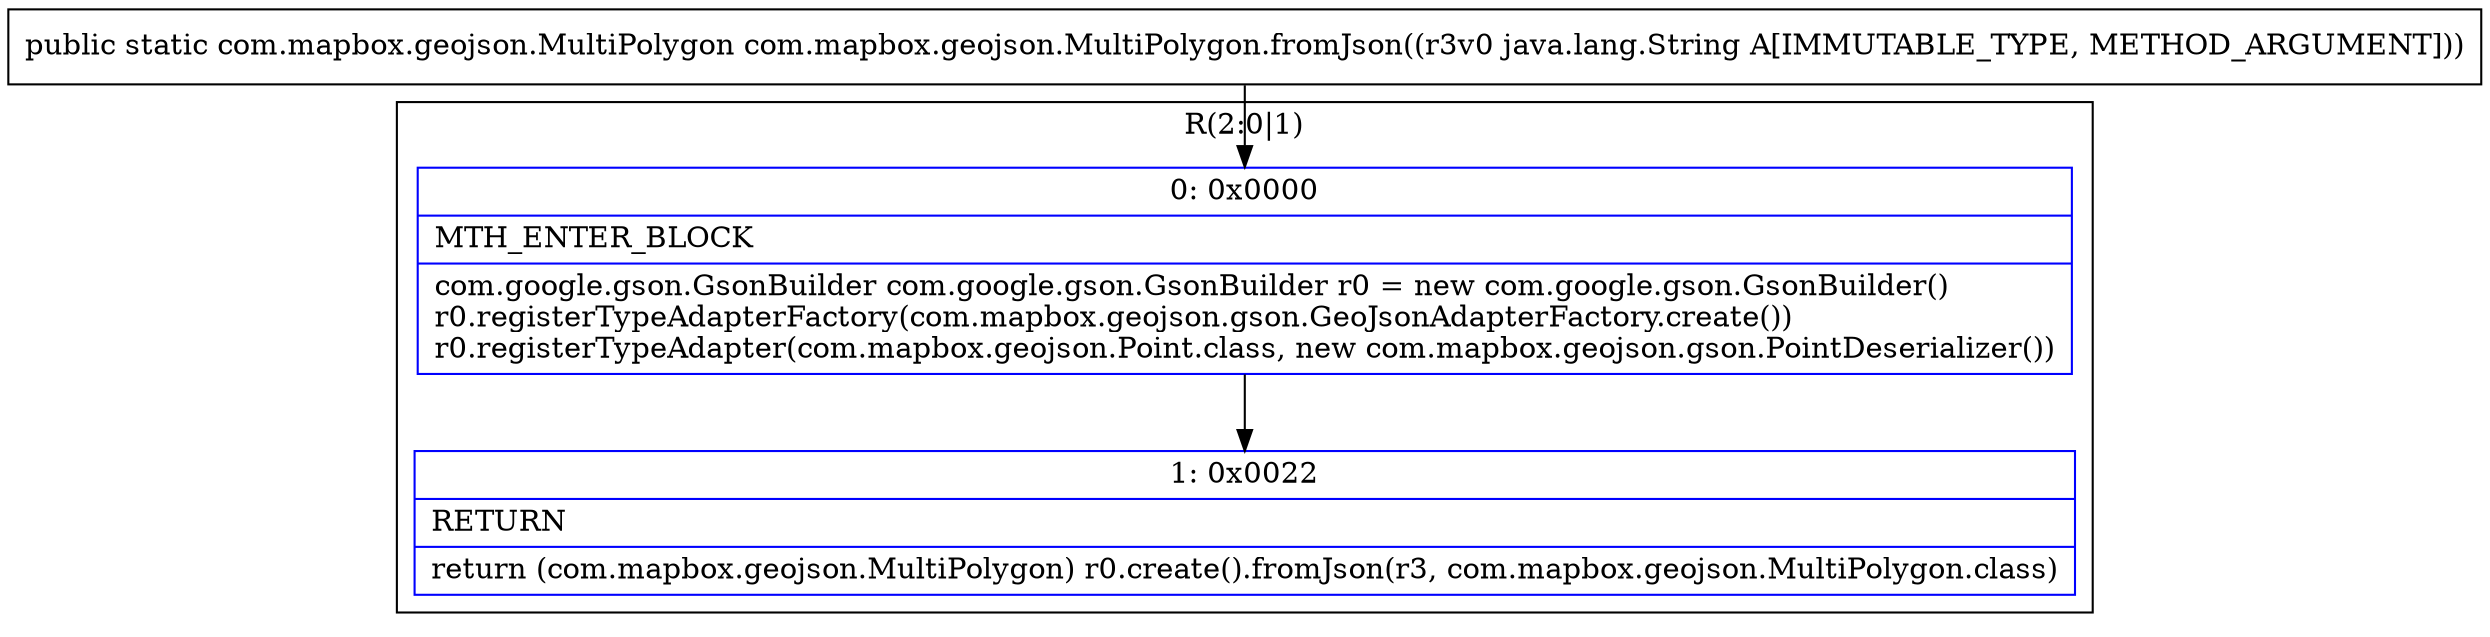 digraph "CFG forcom.mapbox.geojson.MultiPolygon.fromJson(Ljava\/lang\/String;)Lcom\/mapbox\/geojson\/MultiPolygon;" {
subgraph cluster_Region_814847402 {
label = "R(2:0|1)";
node [shape=record,color=blue];
Node_0 [shape=record,label="{0\:\ 0x0000|MTH_ENTER_BLOCK\l|com.google.gson.GsonBuilder com.google.gson.GsonBuilder r0 = new com.google.gson.GsonBuilder()\lr0.registerTypeAdapterFactory(com.mapbox.geojson.gson.GeoJsonAdapterFactory.create())\lr0.registerTypeAdapter(com.mapbox.geojson.Point.class, new com.mapbox.geojson.gson.PointDeserializer())\l}"];
Node_1 [shape=record,label="{1\:\ 0x0022|RETURN\l|return (com.mapbox.geojson.MultiPolygon) r0.create().fromJson(r3, com.mapbox.geojson.MultiPolygon.class)\l}"];
}
MethodNode[shape=record,label="{public static com.mapbox.geojson.MultiPolygon com.mapbox.geojson.MultiPolygon.fromJson((r3v0 java.lang.String A[IMMUTABLE_TYPE, METHOD_ARGUMENT])) }"];
MethodNode -> Node_0;
Node_0 -> Node_1;
}

